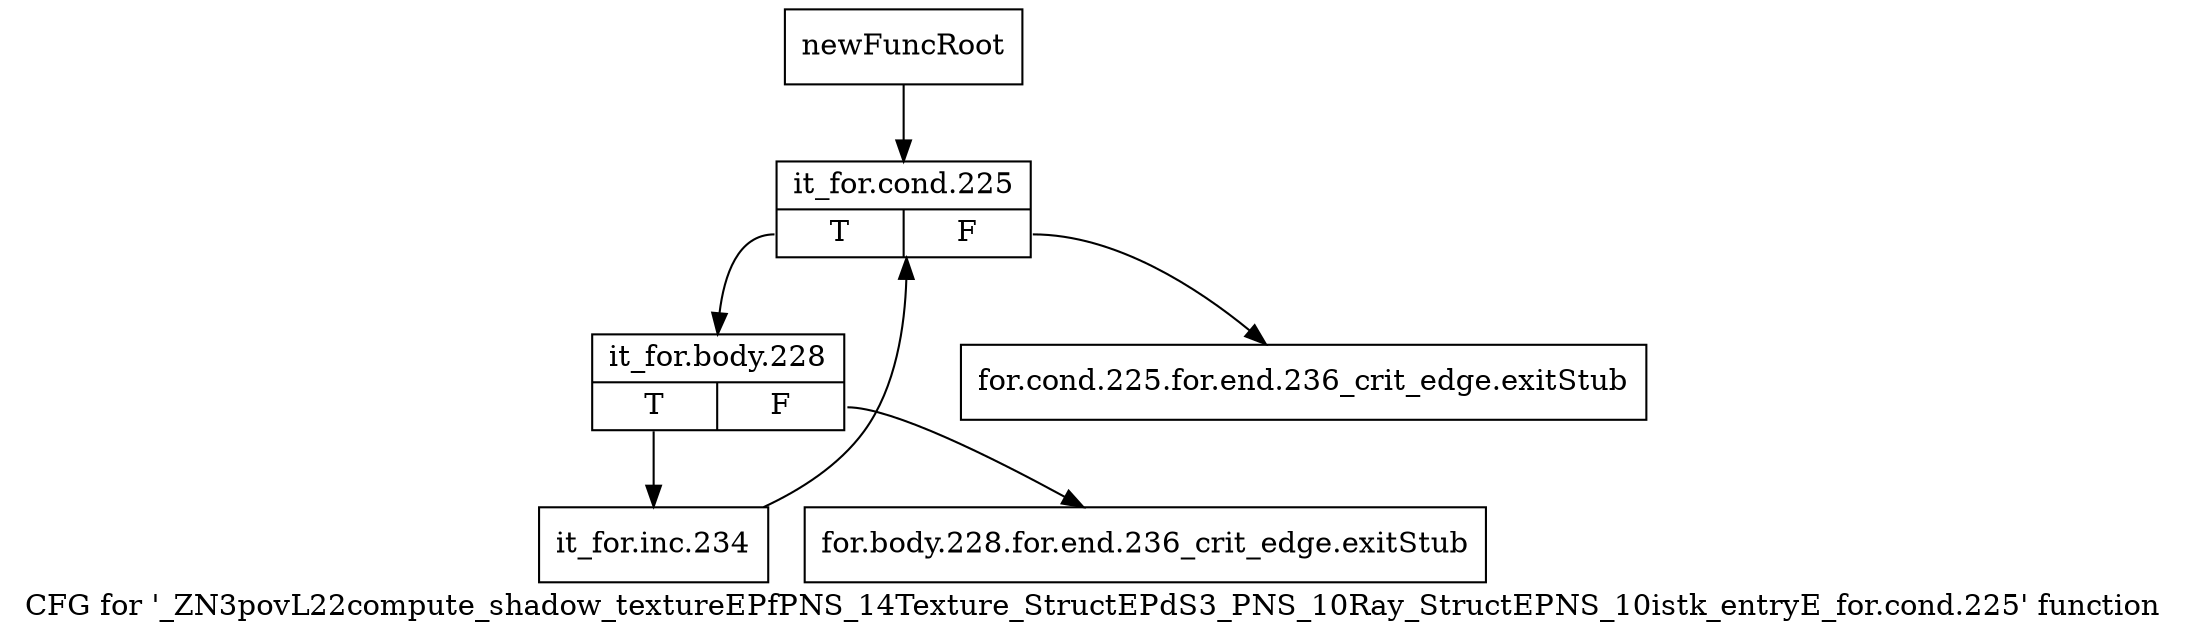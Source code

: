 digraph "CFG for '_ZN3povL22compute_shadow_textureEPfPNS_14Texture_StructEPdS3_PNS_10Ray_StructEPNS_10istk_entryE_for.cond.225' function" {
	label="CFG for '_ZN3povL22compute_shadow_textureEPfPNS_14Texture_StructEPdS3_PNS_10Ray_StructEPNS_10istk_entryE_for.cond.225' function";

	Node0x25de160 [shape=record,label="{newFuncRoot}"];
	Node0x25de160 -> Node0x25f6330;
	Node0x25f6290 [shape=record,label="{for.cond.225.for.end.236_crit_edge.exitStub}"];
	Node0x25f62e0 [shape=record,label="{for.body.228.for.end.236_crit_edge.exitStub}"];
	Node0x25f6330 [shape=record,label="{it_for.cond.225|{<s0>T|<s1>F}}"];
	Node0x25f6330:s0 -> Node0x25f6380;
	Node0x25f6330:s1 -> Node0x25f6290;
	Node0x25f6380 [shape=record,label="{it_for.body.228|{<s0>T|<s1>F}}"];
	Node0x25f6380:s0 -> Node0x25f63d0;
	Node0x25f6380:s1 -> Node0x25f62e0;
	Node0x25f63d0 [shape=record,label="{it_for.inc.234}"];
	Node0x25f63d0 -> Node0x25f6330;
}
